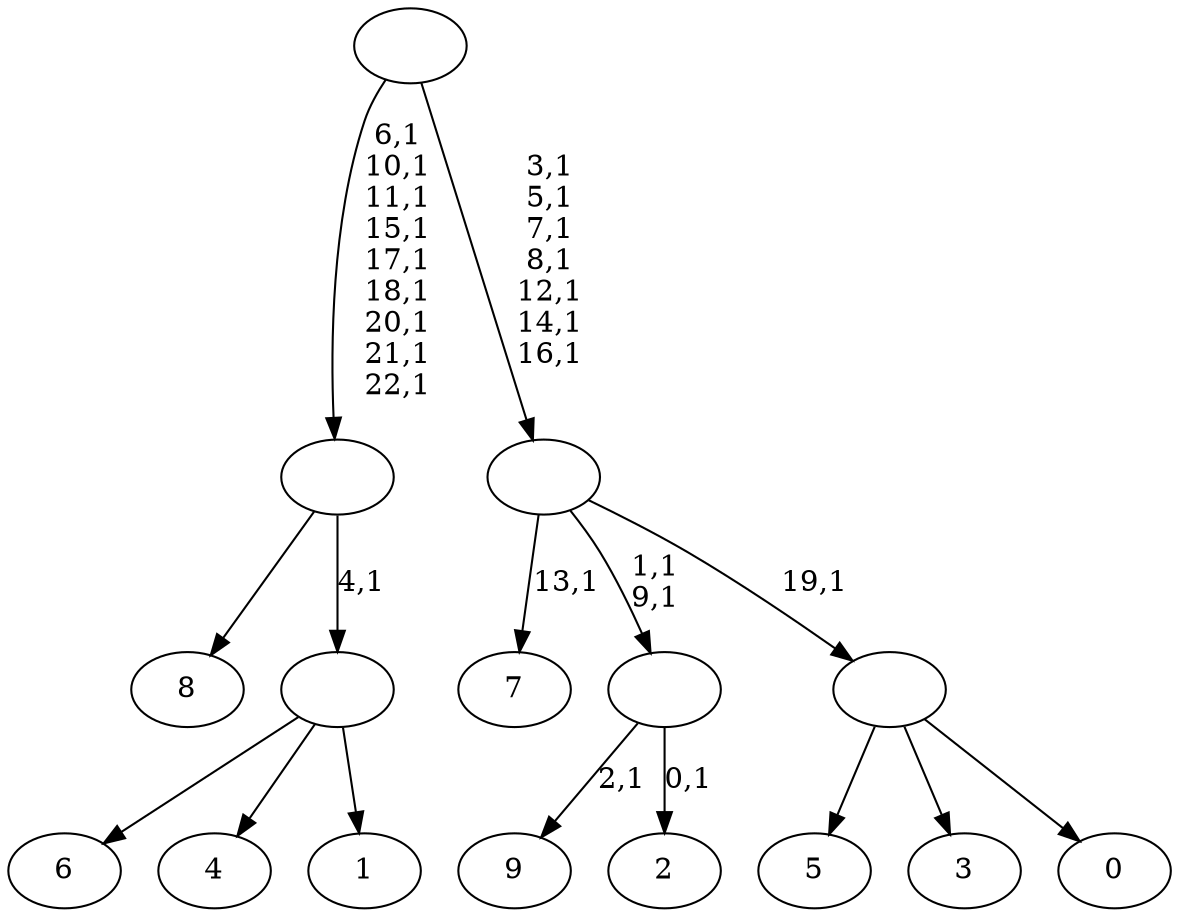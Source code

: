 digraph T {
	33 [label="9"]
	31 [label="8"]
	30 [label="7"]
	28 [label="6"]
	27 [label="5"]
	26 [label="4"]
	25 [label="3"]
	24 [label="2"]
	22 [label=""]
	20 [label="1"]
	19 [label=""]
	18 [label=""]
	9 [label="0"]
	8 [label=""]
	7 [label=""]
	0 [label=""]
	22 -> 24 [label="0,1"]
	22 -> 33 [label="2,1"]
	19 -> 28 [label=""]
	19 -> 26 [label=""]
	19 -> 20 [label=""]
	18 -> 31 [label=""]
	18 -> 19 [label="4,1"]
	8 -> 27 [label=""]
	8 -> 25 [label=""]
	8 -> 9 [label=""]
	7 -> 22 [label="1,1\n9,1"]
	7 -> 30 [label="13,1"]
	7 -> 8 [label="19,1"]
	0 -> 7 [label="3,1\n5,1\n7,1\n8,1\n12,1\n14,1\n16,1"]
	0 -> 18 [label="6,1\n10,1\n11,1\n15,1\n17,1\n18,1\n20,1\n21,1\n22,1"]
}
